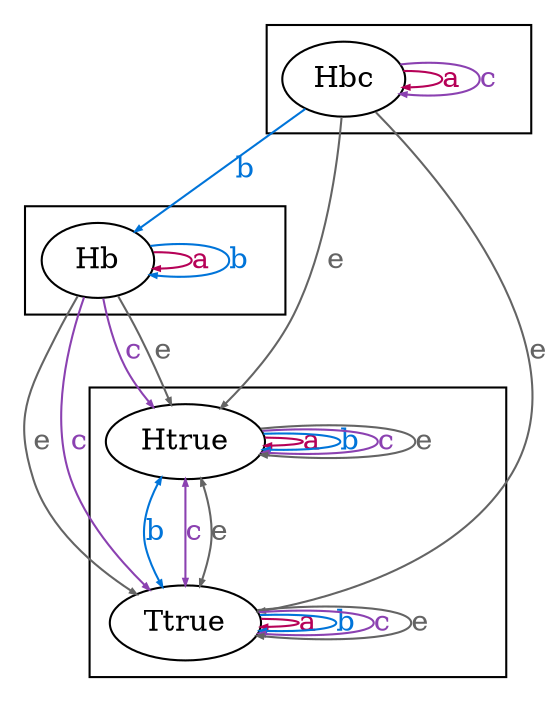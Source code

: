 digraph G {
  edge[arrowsize=0.3];

  subgraph cluster_bc {
    Hbc;
  }

  subgraph cluster_b {
    Hb;
  }

  subgraph cluster_true {
    Ttrue;
    Htrue;
  }

  edge[
    label="a",
    color="#b60157",
    fontcolor="#b60157",
  ];
  Hbc -> Hbc;
  Hb -> Hb;
  Htrue -> Htrue;
  Ttrue -> Ttrue;

  edge[
    label="b",
    color="#0074d9",
    fontcolor="#0074d9",
  ];
  Hbc -> Hb;
  Hb -> Hb;
  Htrue -> Ttrue[dir=both];
  Htrue -> Htrue;
  Ttrue -> Ttrue;

  edge[
    label="c",
    color="#8b41b1",
    fontcolor="#8b41b1",
  ];
  Hbc -> Hbc;
  Hb -> Ttrue;
  Hb -> Htrue;
  Htrue -> Ttrue[dir=both];
  Htrue -> Htrue;
  Ttrue -> Ttrue;

  edge[
    label="e",
    color="#646464",
    fontcolor="#646464",
  ];
  Hbc -> Ttrue;
  Hbc -> Htrue;
  Hb -> Ttrue;
  Hb -> Htrue;
  Htrue -> Ttrue[dir=both];
  Htrue -> Htrue;
  Ttrue -> Ttrue;
}

